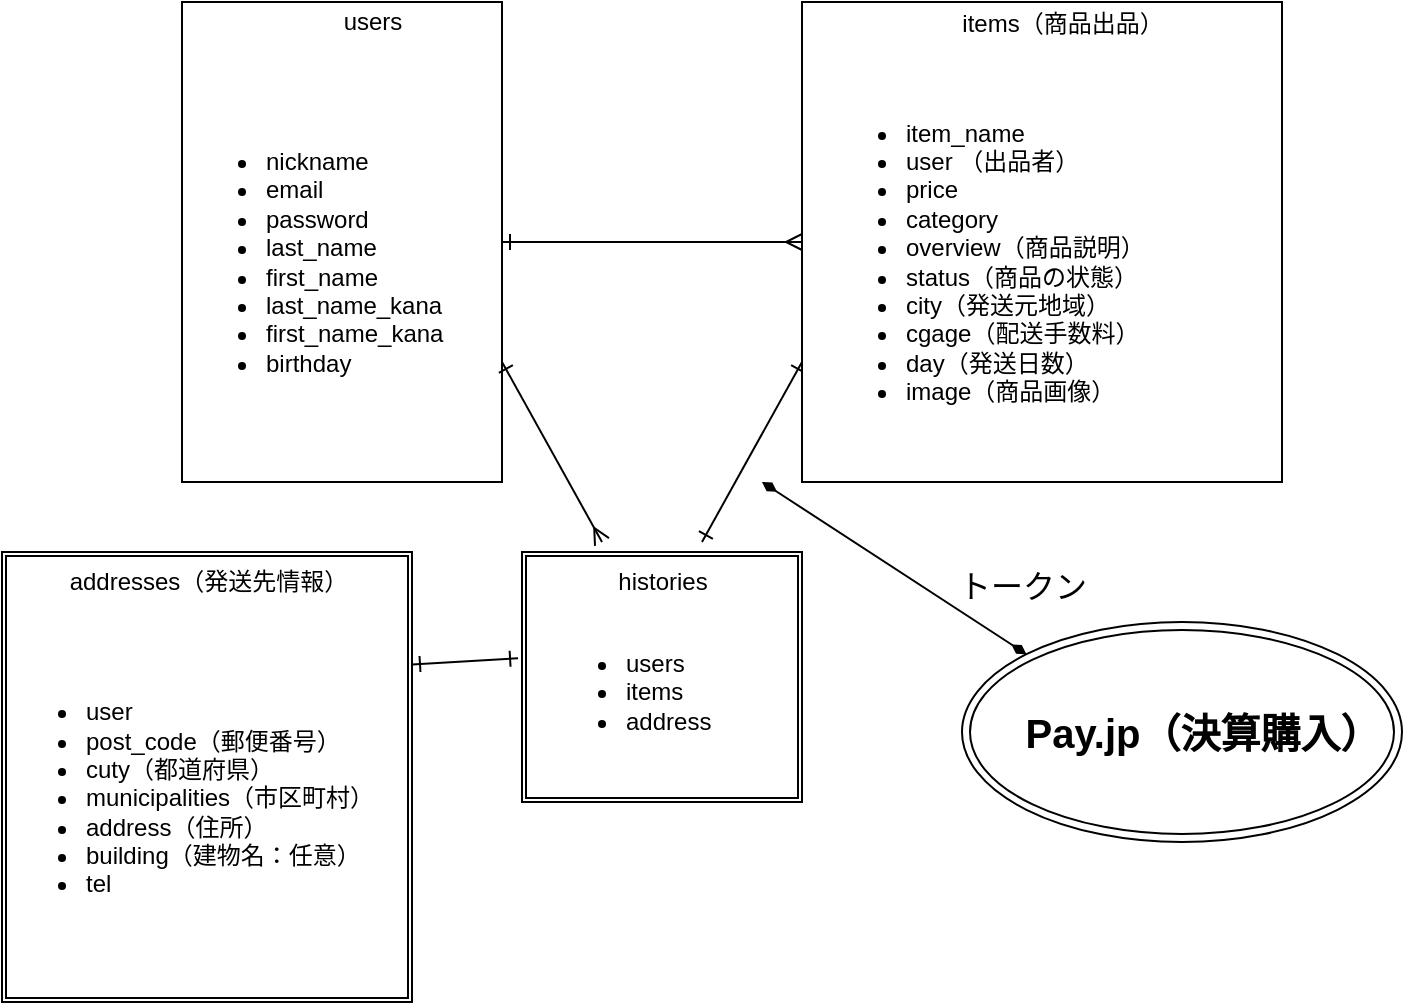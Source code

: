 <mxfile>
    <diagram id="fYaa-EfK72oNWuLgfd2z" name="ページ1">
        <mxGraphModel dx="1283" dy="875" grid="1" gridSize="10" guides="1" tooltips="1" connect="1" arrows="1" fold="1" page="1" pageScale="1" pageWidth="827" pageHeight="1169" math="0" shadow="0">
            <root>
                <mxCell id="0"/>
                <mxCell id="1" parent="0"/>
                <mxCell id="45" style="edgeStyle=none;html=1;exitX=1;exitY=0.5;exitDx=0;exitDy=0;entryX=0;entryY=0.5;entryDx=0;entryDy=0;fontSize=20;startArrow=ERone;startFill=0;endArrow=ERmany;endFill=0;" edge="1" parent="1" source="2" target="5">
                    <mxGeometry relative="1" as="geometry"/>
                </mxCell>
                <mxCell id="2" value="" style="rounded=0;whiteSpace=wrap;html=1;" vertex="1" parent="1">
                    <mxGeometry x="160" y="400" width="160" height="240" as="geometry"/>
                </mxCell>
                <mxCell id="3" value="users" style="text;html=1;align=center;verticalAlign=middle;resizable=0;points=[];autosize=1;strokeColor=none;" vertex="1" parent="1">
                    <mxGeometry x="235" y="400" width="40" height="20" as="geometry"/>
                </mxCell>
                <mxCell id="48" style="edgeStyle=none;html=1;exitX=0;exitY=0.75;exitDx=0;exitDy=0;fontSize=20;startArrow=ERone;startFill=0;endArrow=ERone;endFill=0;" edge="1" parent="1" source="5">
                    <mxGeometry relative="1" as="geometry">
                        <mxPoint x="420" y="670" as="targetPoint"/>
                    </mxGeometry>
                </mxCell>
                <mxCell id="5" value="" style="whiteSpace=wrap;html=1;" vertex="1" parent="1">
                    <mxGeometry x="470" y="400" width="240" height="240" as="geometry"/>
                </mxCell>
                <mxCell id="6" value="items（商品出品）" style="text;html=1;align=center;verticalAlign=middle;resizable=0;points=[];autosize=1;strokeColor=none;" vertex="1" parent="1">
                    <mxGeometry x="540" y="401" width="120" height="20" as="geometry"/>
                </mxCell>
                <mxCell id="13" value="&lt;ul&gt;&lt;li&gt;item_name&lt;/li&gt;&lt;li&gt;user （出品者）&lt;/li&gt;&lt;li&gt;price&lt;/li&gt;&lt;li&gt;category&lt;/li&gt;&lt;li&gt;overview（商品説明）&lt;/li&gt;&lt;li&gt;status（商品の状態）&lt;/li&gt;&lt;li&gt;city（発送元地域）&lt;/li&gt;&lt;li&gt;cgage（配送手数料）&lt;/li&gt;&lt;li&gt;day（発送日数）&lt;/li&gt;&lt;li&gt;image（商品画像）&lt;/li&gt;&lt;/ul&gt;" style="text;strokeColor=none;fillColor=none;html=1;whiteSpace=wrap;verticalAlign=middle;overflow=hidden;" vertex="1" parent="1">
                    <mxGeometry x="480" y="420" width="220" height="220" as="geometry"/>
                </mxCell>
                <mxCell id="47" style="edgeStyle=none;html=1;exitX=1;exitY=0.75;exitDx=0;exitDy=0;fontSize=20;startArrow=ERone;startFill=0;endArrow=ERmany;endFill=0;" edge="1" parent="1" source="14">
                    <mxGeometry relative="1" as="geometry">
                        <mxPoint x="370" y="670" as="targetPoint"/>
                    </mxGeometry>
                </mxCell>
                <mxCell id="14" value="&lt;ul&gt;&lt;li&gt;nickname&lt;/li&gt;&lt;li&gt;email&lt;/li&gt;&lt;li&gt;password&lt;/li&gt;&lt;li&gt;last_name&lt;/li&gt;&lt;li&gt;first_name&lt;/li&gt;&lt;li&gt;last_name_kana&lt;/li&gt;&lt;li&gt;first_name_kana&lt;/li&gt;&lt;li&gt;birthday&lt;/li&gt;&lt;/ul&gt;" style="text;strokeColor=none;fillColor=none;html=1;whiteSpace=wrap;verticalAlign=middle;overflow=hidden;" vertex="1" parent="1">
                    <mxGeometry x="160" y="430" width="160" height="200" as="geometry"/>
                </mxCell>
                <mxCell id="15" value="" style="shape=ext;double=1;rounded=0;whiteSpace=wrap;html=1;" vertex="1" parent="1">
                    <mxGeometry x="330" y="675" width="140" height="125" as="geometry"/>
                </mxCell>
                <mxCell id="17" value="histories" style="text;html=1;align=center;verticalAlign=middle;resizable=0;points=[];autosize=1;strokeColor=none;" vertex="1" parent="1">
                    <mxGeometry x="370" y="680" width="60" height="20" as="geometry"/>
                </mxCell>
                <mxCell id="18" value="&lt;ul&gt;&lt;li&gt;users&lt;/li&gt;&lt;li&gt;items&lt;/li&gt;&lt;li&gt;address&lt;/li&gt;&lt;/ul&gt;" style="text;strokeColor=none;fillColor=none;html=1;whiteSpace=wrap;verticalAlign=middle;overflow=hidden;" vertex="1" parent="1">
                    <mxGeometry x="340" y="700" width="120" height="90" as="geometry"/>
                </mxCell>
                <mxCell id="57" style="edgeStyle=none;html=1;exitX=1;exitY=0.25;exitDx=0;exitDy=0;entryX=-0.014;entryY=0.425;entryDx=0;entryDy=0;entryPerimeter=0;fontSize=13;startArrow=ERone;startFill=0;endArrow=ERone;endFill=0;" edge="1" parent="1" source="19" target="15">
                    <mxGeometry relative="1" as="geometry"/>
                </mxCell>
                <mxCell id="19" value="" style="shape=ext;double=1;rounded=0;whiteSpace=wrap;html=1;" vertex="1" parent="1">
                    <mxGeometry x="70" y="675" width="205" height="225" as="geometry"/>
                </mxCell>
                <mxCell id="20" value="addresses（発送先情報）" style="text;html=1;align=center;verticalAlign=middle;resizable=0;points=[];autosize=1;strokeColor=none;" vertex="1" parent="1">
                    <mxGeometry x="97.5" y="680" width="150" height="20" as="geometry"/>
                </mxCell>
                <mxCell id="21" value="&lt;ul&gt;&lt;li&gt;user&lt;/li&gt;&lt;li&gt;post_code（郵便番号）&lt;/li&gt;&lt;li&gt;cuty（都道府県）&lt;/li&gt;&lt;li&gt;municipalities（市区町村）&lt;/li&gt;&lt;li&gt;address（住所）&lt;/li&gt;&lt;li&gt;building（建物名：任意）&lt;/li&gt;&lt;li&gt;tel&lt;/li&gt;&lt;/ul&gt;" style="text;strokeColor=none;fillColor=none;html=1;whiteSpace=wrap;verticalAlign=middle;overflow=hidden;" vertex="1" parent="1">
                    <mxGeometry x="70" y="705" width="190" height="185" as="geometry"/>
                </mxCell>
                <mxCell id="35" style="edgeStyle=none;html=1;exitX=0;exitY=0;exitDx=0;exitDy=0;fontSize=20;startArrow=diamondThin;startFill=1;endArrow=diamondThin;endFill=1;" edge="1" parent="1" source="32">
                    <mxGeometry relative="1" as="geometry">
                        <mxPoint x="450" y="640" as="targetPoint"/>
                    </mxGeometry>
                </mxCell>
                <mxCell id="32" value="" style="ellipse;shape=doubleEllipse;whiteSpace=wrap;html=1;" vertex="1" parent="1">
                    <mxGeometry x="550" y="710" width="220" height="110" as="geometry"/>
                </mxCell>
                <mxCell id="33" value="Pay.jp（決算購入）" style="text;strokeColor=none;fillColor=none;html=1;fontSize=20;fontStyle=1;verticalAlign=middle;align=center;" vertex="1" parent="1">
                    <mxGeometry x="650" y="745" width="40" height="40" as="geometry"/>
                </mxCell>
                <mxCell id="36" value="&lt;font style=&quot;font-size: 16px&quot;&gt;トークン&lt;/font&gt;" style="text;html=1;align=center;verticalAlign=middle;resizable=0;points=[];autosize=1;strokeColor=none;fontSize=20;" vertex="1" parent="1">
                    <mxGeometry x="540" y="675" width="80" height="30" as="geometry"/>
                </mxCell>
            </root>
        </mxGraphModel>
    </diagram>
</mxfile>